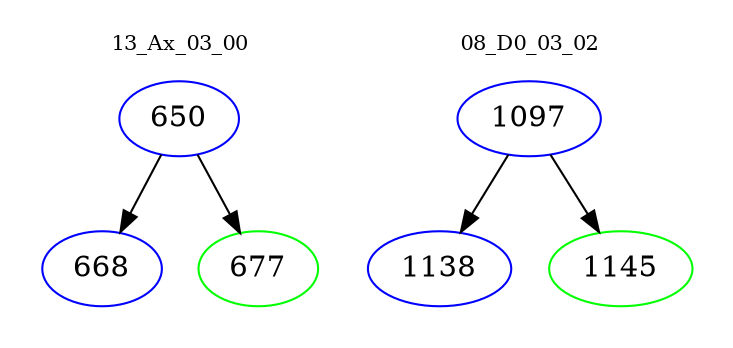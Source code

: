 digraph{
subgraph cluster_0 {
color = white
label = "13_Ax_03_00";
fontsize=10;
T0_650 [label="650", color="blue"]
T0_650 -> T0_668 [color="black"]
T0_668 [label="668", color="blue"]
T0_650 -> T0_677 [color="black"]
T0_677 [label="677", color="green"]
}
subgraph cluster_1 {
color = white
label = "08_D0_03_02";
fontsize=10;
T1_1097 [label="1097", color="blue"]
T1_1097 -> T1_1138 [color="black"]
T1_1138 [label="1138", color="blue"]
T1_1097 -> T1_1145 [color="black"]
T1_1145 [label="1145", color="green"]
}
}
